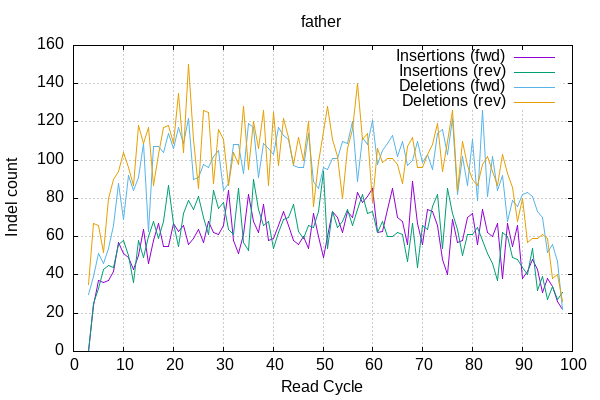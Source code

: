 
        set terminal png size 600,400 truecolor
        set output "./bamstat_plots/father-indel-cycles.png"
        set grid xtics ytics y2tics back lc rgb "#cccccc"
        set style line 1 linetype 1  linecolor rgb "red"
        set style line 2 linetype 2  linecolor rgb "black"
        set style line 3 linetype 3  linecolor rgb "green"
        set style line 4 linetype 4  linecolor rgb "blue"
        set style increment user
        set ylabel "Indel count"
        set xlabel "Read Cycle"
        set title "father"
    plot '-' w l ti 'Insertions (fwd)', '' w l ti 'Insertions (rev)', '' w l ti 'Deletions (fwd)', '' w l ti 'Deletions (rev)'
3	0
4	24
5	37
6	36
7	37
8	42
9	57
10	51
11	49
12	43
13	50
14	64
15	46
16	58
17	67
18	55
19	55
20	67
21	63
22	66
23	56
24	59
25	64
26	57
27	68
28	62
29	61
30	66
31	84
32	58
33	51
34	61
35	82
36	68
37	62
38	77
39	58
40	59
41	66
42	73
43	66
44	58
45	56
46	60
47	54
48	72
49	60
50	49
51	60
52	73
53	70
54	62
55	73
56	70
57	83
58	78
59	81
60	85
61	62
62	63
63	74
64	85
65	70
66	68
67	56
68	89
69	67
70	56
71	74
72	73
73	66
74	48
75	40
76	69
77	57
78	58
79	70
80	72
81	56
82	74
83	62
84	60
85	67
86	38
87	67
88	55
89	66
90	38
91	42
92	48
93	43
94	31
95	38
96	34
97	26
98	22
end
3	0
4	25
5	33
6	43
7	45
8	44
9	56
10	58
11	50
12	36
13	58
14	49
15	60
16	68
17	59
18	68
19	87
20	67
21	55
22	72
23	79
24	74
25	81
26	70
27	61
28	84
29	75
30	78
31	64
32	61
33	85
34	57
35	53
36	90
37	74
38	66
39	68
40	54
41	62
42	69
43	70
44	77
45	63
46	59
47	66
48	65
49	73
50	94
51	54
52	73
53	65
54	68
55	74
56	66
57	74
58	82
59	72
60	73
61	62
62	68
63	60
64	60
65	62
66	61
67	47
68	67
69	44
70	66
71	64
72	76
73	82
74	54
75	85
76	72
77	64
78	50
79	61
80	61
81	65
82	58
83	51
84	46
85	37
86	62
87	60
88	49
89	48
90	44
91	40
92	54
93	32
94	39
95	27
96	34
97	27
98	31
end
3	30
4	39
5	51
6	46
7	54
8	66
9	88
10	69
11	92
12	84
13	91
14	109
15	63
16	107
17	107
18	104
19	114
20	106
21	117
22	109
23	122
24	90
25	91
26	98
27	96
28	102
29	105
30	84
31	88
32	108
33	108
34	93
35	119
36	117
37	91
38	109
39	106
40	103
41	117
42	113
43	111
44	97
45	96
46	96
47	114
48	89
49	85
50	96
51	95
52	101
53	101
54	110
55	109
56	120
57	89
58	112
59	108
60	121
61	98
62	105
63	109
64	113
65	102
66	110
67	97
68	100
69	110
70	99
71	103
72	95
73	114
74	116
75	103
76	122
77	82
78	102
79	87
80	111
81	79
82	126
83	81
84	102
85	84
86	92
87	68
88	79
89	76
90	82
91	83
92	81
93	73
94	70
95	52
96	56
97	47
98	22
end
3	35
4	67
5	66
6	52
7	80
8	90
9	94
10	104
11	96
12	87
13	118
14	109
15	117
16	87
17	103
18	117
19	118
20	109
21	135
22	104
23	150
24	111
25	85
26	126
27	125
28	88
29	116
30	111
31	87
32	104
33	98
34	128
35	95
36	120
37	106
38	126
39	87
40	125
41	97
42	122
43	112
44	98
45	112
46	100
47	120
48	76
49	99
50	115
51	128
52	111
53	102
54	80
55	106
56	116
57	140
58	111
59	114
60	78
61	106
62	99
63	101
64	101
65	98
66	88
67	107
68	112
69	96
70	96
71	103
72	108
73	119
74	94
75	110
76	126
77	84
78	110
79	97
80	90
81	87
82	98
83	102
84	94
85	87
86	103
87	93
88	86
89	68
90	80
91	57
92	59
93	59
94	61
95	59
96	38
97	40
98	26
end
